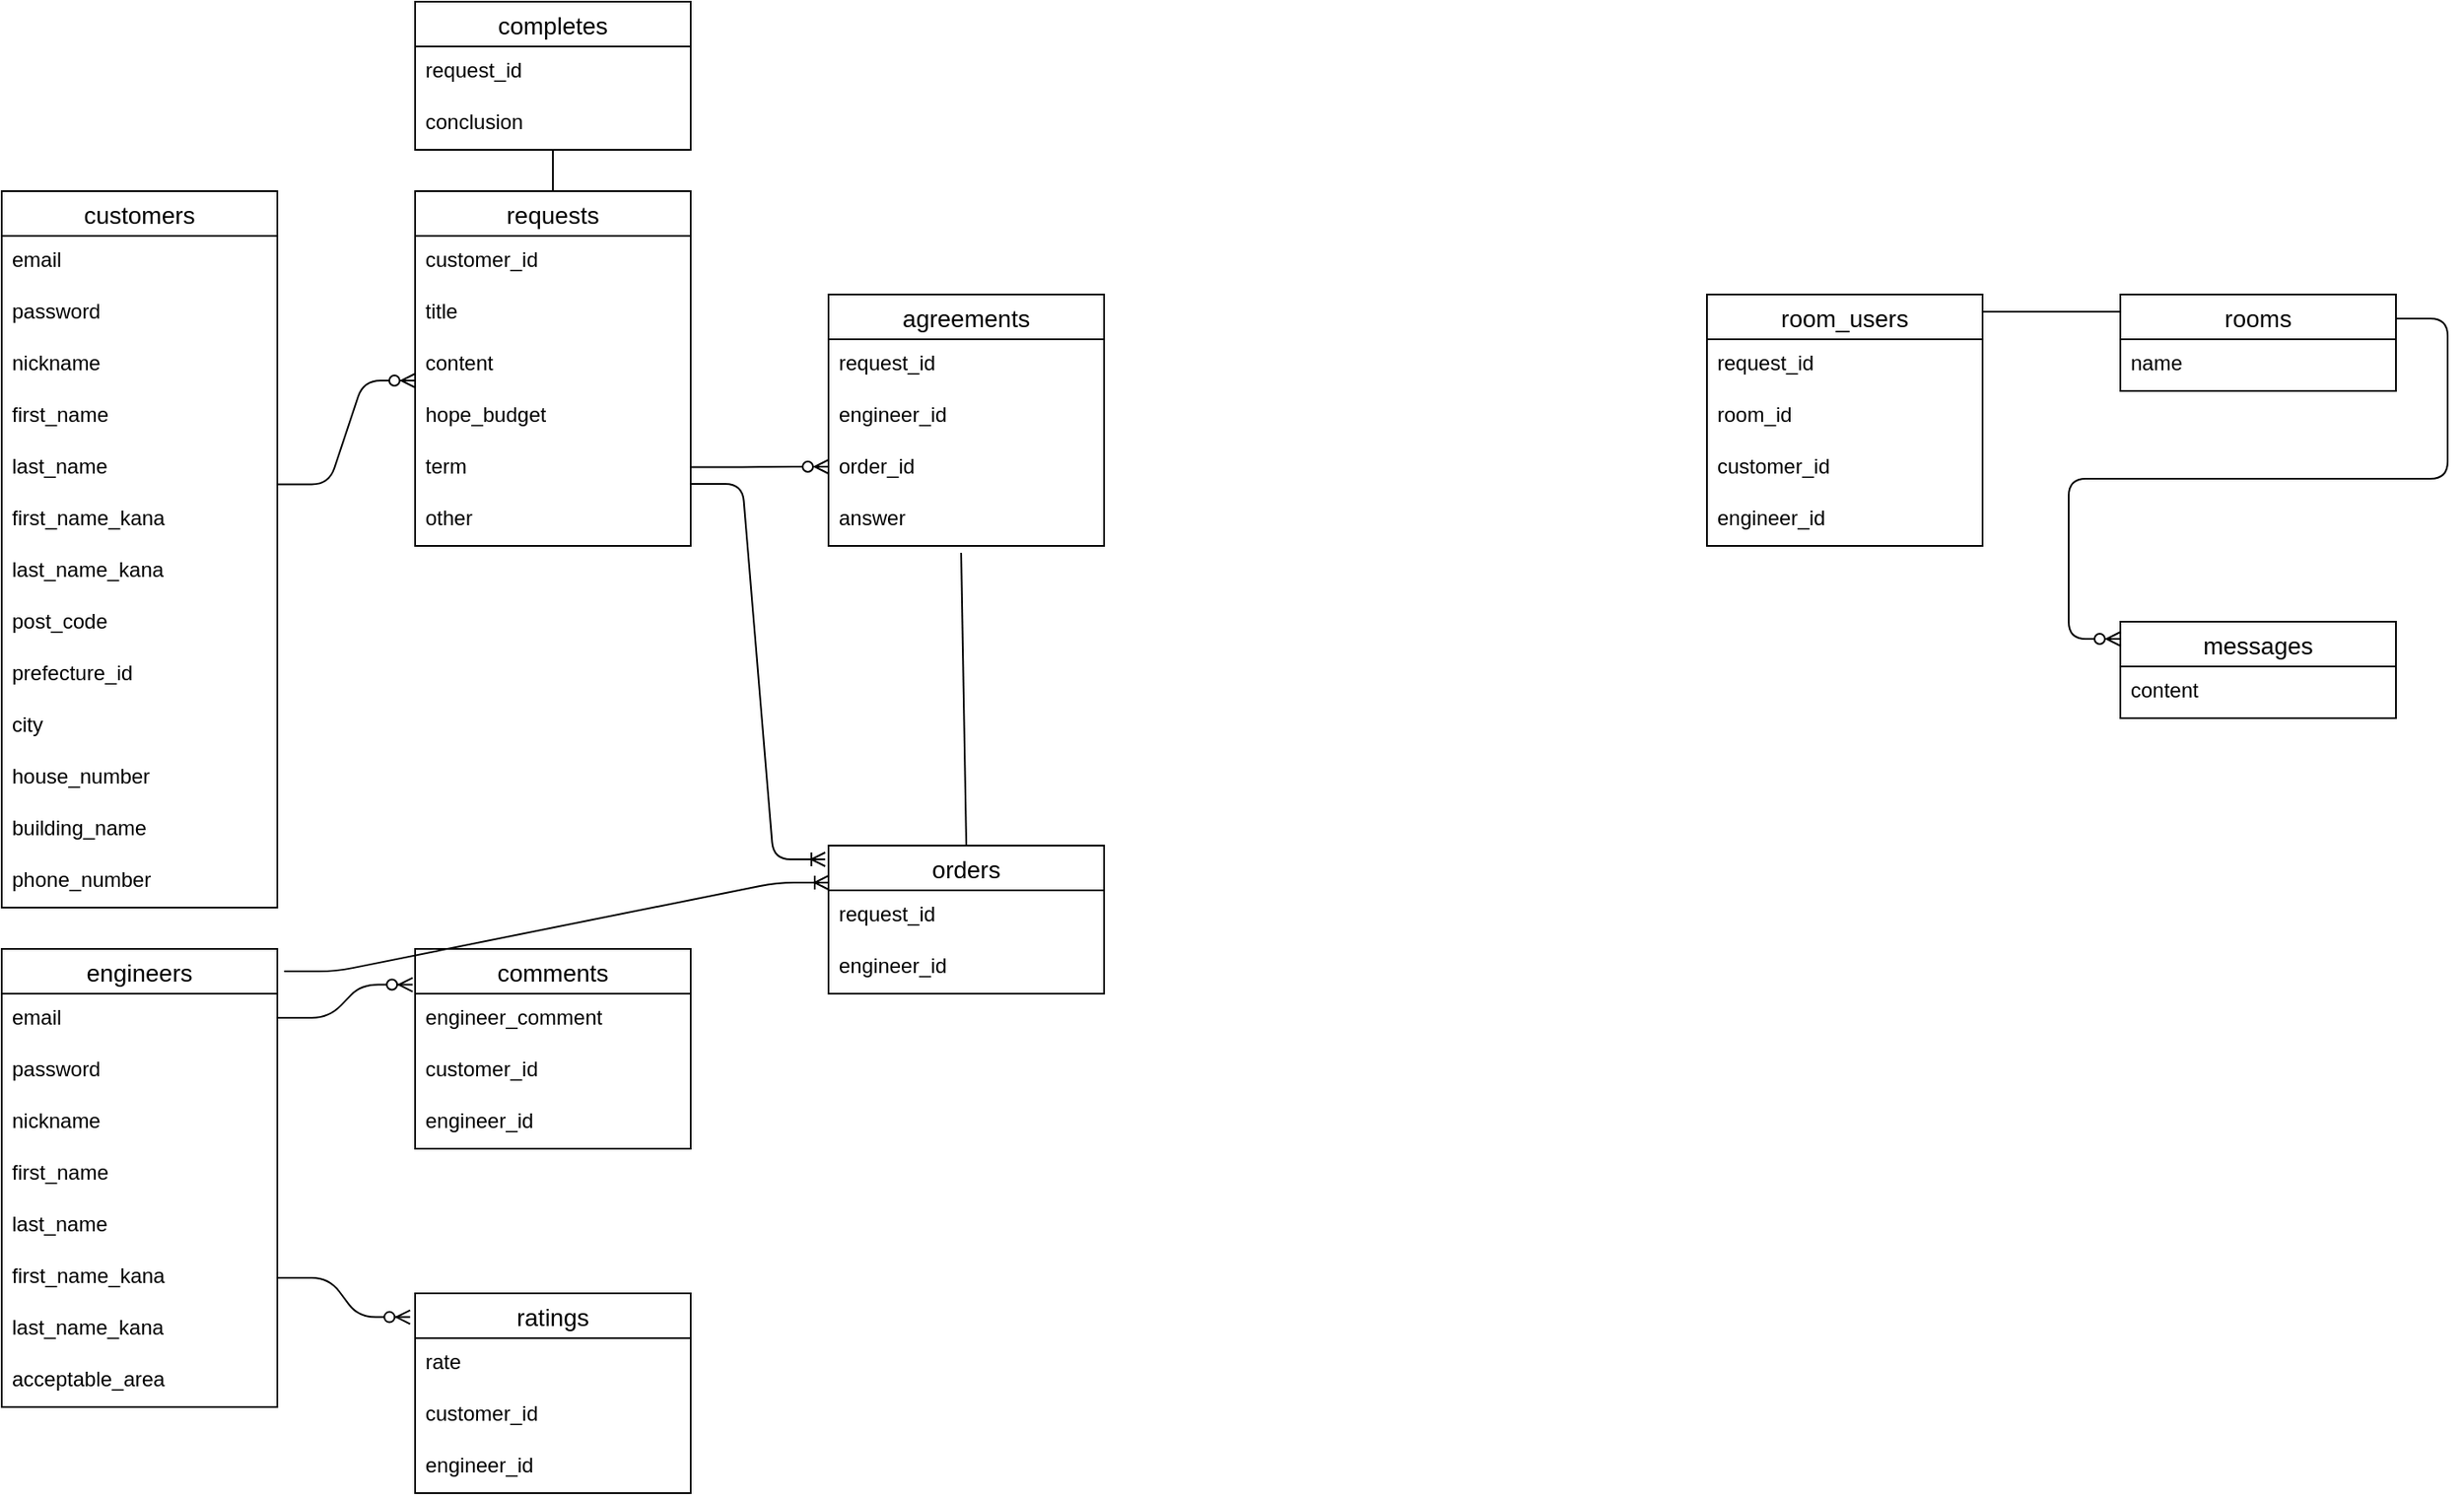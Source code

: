 <mxfile version="14.2.4" type="embed">
    <diagram id="kD2cSk-eVsyRcBKnv0tv" name="ページ1">
        <mxGraphModel dx="554" dy="559" grid="1" gridSize="10" guides="1" tooltips="1" connect="1" arrows="1" fold="1" page="1" pageScale="1" pageWidth="850" pageHeight="1100" math="0" shadow="0">
            <root>
                <mxCell id="0"/>
                <mxCell id="1" parent="0"/>
                <mxCell id="2" value="customers" style="swimlane;fontStyle=0;childLayout=stackLayout;horizontal=1;startSize=26;horizontalStack=0;resizeParent=1;resizeParentMax=0;resizeLast=0;collapsible=1;marginBottom=0;align=center;fontSize=14;" parent="1" vertex="1">
                    <mxGeometry x="40" y="120" width="160" height="416" as="geometry"/>
                </mxCell>
                <mxCell id="3" value="email" style="text;strokeColor=none;fillColor=none;spacingLeft=4;spacingRight=4;overflow=hidden;rotatable=0;points=[[0,0.5],[1,0.5]];portConstraint=eastwest;fontSize=12;" parent="2" vertex="1">
                    <mxGeometry y="26" width="160" height="30" as="geometry"/>
                </mxCell>
                <mxCell id="4" value="password" style="text;strokeColor=none;fillColor=none;spacingLeft=4;spacingRight=4;overflow=hidden;rotatable=0;points=[[0,0.5],[1,0.5]];portConstraint=eastwest;fontSize=12;" parent="2" vertex="1">
                    <mxGeometry y="56" width="160" height="30" as="geometry"/>
                </mxCell>
                <mxCell id="5" value="nickname" style="text;strokeColor=none;fillColor=none;spacingLeft=4;spacingRight=4;overflow=hidden;rotatable=0;points=[[0,0.5],[1,0.5]];portConstraint=eastwest;fontSize=12;" parent="2" vertex="1">
                    <mxGeometry y="86" width="160" height="30" as="geometry"/>
                </mxCell>
                <mxCell id="6" value="first_name" style="text;strokeColor=none;fillColor=none;spacingLeft=4;spacingRight=4;overflow=hidden;rotatable=0;points=[[0,0.5],[1,0.5]];portConstraint=eastwest;fontSize=12;" parent="2" vertex="1">
                    <mxGeometry y="116" width="160" height="30" as="geometry"/>
                </mxCell>
                <mxCell id="7" value="last_name" style="text;strokeColor=none;fillColor=none;spacingLeft=4;spacingRight=4;overflow=hidden;rotatable=0;points=[[0,0.5],[1,0.5]];portConstraint=eastwest;fontSize=12;" parent="2" vertex="1">
                    <mxGeometry y="146" width="160" height="30" as="geometry"/>
                </mxCell>
                <mxCell id="8" value="first_name_kana" style="text;strokeColor=none;fillColor=none;spacingLeft=4;spacingRight=4;overflow=hidden;rotatable=0;points=[[0,0.5],[1,0.5]];portConstraint=eastwest;fontSize=12;" parent="2" vertex="1">
                    <mxGeometry y="176" width="160" height="30" as="geometry"/>
                </mxCell>
                <mxCell id="9" value="last_name_kana" style="text;strokeColor=none;fillColor=none;spacingLeft=4;spacingRight=4;overflow=hidden;rotatable=0;points=[[0,0.5],[1,0.5]];portConstraint=eastwest;fontSize=12;" parent="2" vertex="1">
                    <mxGeometry y="206" width="160" height="30" as="geometry"/>
                </mxCell>
                <mxCell id="121" value="post_code" style="text;strokeColor=none;fillColor=none;spacingLeft=4;spacingRight=4;overflow=hidden;rotatable=0;points=[[0,0.5],[1,0.5]];portConstraint=eastwest;fontSize=12;" parent="2" vertex="1">
                    <mxGeometry y="236" width="160" height="30" as="geometry"/>
                </mxCell>
                <mxCell id="123" value="prefecture_id" style="text;strokeColor=none;fillColor=none;spacingLeft=4;spacingRight=4;overflow=hidden;rotatable=0;points=[[0,0.5],[1,0.5]];portConstraint=eastwest;fontSize=12;" parent="2" vertex="1">
                    <mxGeometry y="266" width="160" height="30" as="geometry"/>
                </mxCell>
                <mxCell id="125" value="city" style="text;strokeColor=none;fillColor=none;spacingLeft=4;spacingRight=4;overflow=hidden;rotatable=0;points=[[0,0.5],[1,0.5]];portConstraint=eastwest;fontSize=12;" parent="2" vertex="1">
                    <mxGeometry y="296" width="160" height="30" as="geometry"/>
                </mxCell>
                <mxCell id="126" value="house_number" style="text;strokeColor=none;fillColor=none;spacingLeft=4;spacingRight=4;overflow=hidden;rotatable=0;points=[[0,0.5],[1,0.5]];portConstraint=eastwest;fontSize=12;" parent="2" vertex="1">
                    <mxGeometry y="326" width="160" height="30" as="geometry"/>
                </mxCell>
                <mxCell id="124" value="building_name" style="text;strokeColor=none;fillColor=none;spacingLeft=4;spacingRight=4;overflow=hidden;rotatable=0;points=[[0,0.5],[1,0.5]];portConstraint=eastwest;fontSize=12;" parent="2" vertex="1">
                    <mxGeometry y="356" width="160" height="30" as="geometry"/>
                </mxCell>
                <mxCell id="122" value="phone_number" style="text;strokeColor=none;fillColor=none;spacingLeft=4;spacingRight=4;overflow=hidden;rotatable=0;points=[[0,0.5],[1,0.5]];portConstraint=eastwest;fontSize=12;" parent="2" vertex="1">
                    <mxGeometry y="386" width="160" height="30" as="geometry"/>
                </mxCell>
                <mxCell id="10" value="engineers" style="swimlane;fontStyle=0;childLayout=stackLayout;horizontal=1;startSize=26;horizontalStack=0;resizeParent=1;resizeParentMax=0;resizeLast=0;collapsible=1;marginBottom=0;align=center;fontSize=14;" parent="1" vertex="1">
                    <mxGeometry x="40" y="560" width="160" height="266" as="geometry"/>
                </mxCell>
                <mxCell id="11" value="email" style="text;strokeColor=none;fillColor=none;spacingLeft=4;spacingRight=4;overflow=hidden;rotatable=0;points=[[0,0.5],[1,0.5]];portConstraint=eastwest;fontSize=12;" parent="10" vertex="1">
                    <mxGeometry y="26" width="160" height="30" as="geometry"/>
                </mxCell>
                <mxCell id="12" value="password" style="text;strokeColor=none;fillColor=none;spacingLeft=4;spacingRight=4;overflow=hidden;rotatable=0;points=[[0,0.5],[1,0.5]];portConstraint=eastwest;fontSize=12;" parent="10" vertex="1">
                    <mxGeometry y="56" width="160" height="30" as="geometry"/>
                </mxCell>
                <mxCell id="13" value="nickname" style="text;strokeColor=none;fillColor=none;spacingLeft=4;spacingRight=4;overflow=hidden;rotatable=0;points=[[0,0.5],[1,0.5]];portConstraint=eastwest;fontSize=12;" parent="10" vertex="1">
                    <mxGeometry y="86" width="160" height="30" as="geometry"/>
                </mxCell>
                <mxCell id="14" value="first_name" style="text;strokeColor=none;fillColor=none;spacingLeft=4;spacingRight=4;overflow=hidden;rotatable=0;points=[[0,0.5],[1,0.5]];portConstraint=eastwest;fontSize=12;" parent="10" vertex="1">
                    <mxGeometry y="116" width="160" height="30" as="geometry"/>
                </mxCell>
                <mxCell id="15" value="last_name" style="text;strokeColor=none;fillColor=none;spacingLeft=4;spacingRight=4;overflow=hidden;rotatable=0;points=[[0,0.5],[1,0.5]];portConstraint=eastwest;fontSize=12;" parent="10" vertex="1">
                    <mxGeometry y="146" width="160" height="30" as="geometry"/>
                </mxCell>
                <mxCell id="16" value="first_name_kana" style="text;strokeColor=none;fillColor=none;spacingLeft=4;spacingRight=4;overflow=hidden;rotatable=0;points=[[0,0.5],[1,0.5]];portConstraint=eastwest;fontSize=12;" parent="10" vertex="1">
                    <mxGeometry y="176" width="160" height="30" as="geometry"/>
                </mxCell>
                <mxCell id="17" value="last_name_kana" style="text;strokeColor=none;fillColor=none;spacingLeft=4;spacingRight=4;overflow=hidden;rotatable=0;points=[[0,0.5],[1,0.5]];portConstraint=eastwest;fontSize=12;" parent="10" vertex="1">
                    <mxGeometry y="206" width="160" height="30" as="geometry"/>
                </mxCell>
                <mxCell id="18" value="acceptable_area" style="text;strokeColor=none;fillColor=none;spacingLeft=4;spacingRight=4;overflow=hidden;rotatable=0;points=[[0,0.5],[1,0.5]];portConstraint=eastwest;fontSize=12;" parent="10" vertex="1">
                    <mxGeometry y="236" width="160" height="30" as="geometry"/>
                </mxCell>
                <mxCell id="19" value="ratings" style="swimlane;fontStyle=0;childLayout=stackLayout;horizontal=1;startSize=26;horizontalStack=0;resizeParent=1;resizeParentMax=0;resizeLast=0;collapsible=1;marginBottom=0;align=center;fontSize=14;" parent="1" vertex="1">
                    <mxGeometry x="280" y="760" width="160" height="116" as="geometry"/>
                </mxCell>
                <mxCell id="20" value="rate" style="text;strokeColor=none;fillColor=none;spacingLeft=4;spacingRight=4;overflow=hidden;rotatable=0;points=[[0,0.5],[1,0.5]];portConstraint=eastwest;fontSize=12;" parent="19" vertex="1">
                    <mxGeometry y="26" width="160" height="30" as="geometry"/>
                </mxCell>
                <mxCell id="39" value="customer_id" style="text;strokeColor=none;fillColor=none;spacingLeft=4;spacingRight=4;overflow=hidden;rotatable=0;points=[[0,0.5],[1,0.5]];portConstraint=eastwest;fontSize=12;" parent="19" vertex="1">
                    <mxGeometry y="56" width="160" height="30" as="geometry"/>
                </mxCell>
                <mxCell id="38" value="engineer_id" style="text;strokeColor=none;fillColor=none;spacingLeft=4;spacingRight=4;overflow=hidden;rotatable=0;points=[[0,0.5],[1,0.5]];portConstraint=eastwest;fontSize=12;" parent="19" vertex="1">
                    <mxGeometry y="86" width="160" height="30" as="geometry"/>
                </mxCell>
                <mxCell id="23" value="" style="edgeStyle=entityRelationEdgeStyle;fontSize=12;html=1;endArrow=ERzeroToMany;endFill=1;entryX=-0.018;entryY=0.119;entryDx=0;entryDy=0;entryPerimeter=0;exitX=1;exitY=0.5;exitDx=0;exitDy=0;" parent="1" source="16" target="19" edge="1">
                    <mxGeometry width="100" height="100" relative="1" as="geometry">
                        <mxPoint x="200" y="620" as="sourcePoint"/>
                        <mxPoint x="280" y="670" as="targetPoint"/>
                    </mxGeometry>
                </mxCell>
                <mxCell id="24" value="comments" style="swimlane;fontStyle=0;childLayout=stackLayout;horizontal=1;startSize=26;horizontalStack=0;resizeParent=1;resizeParentMax=0;resizeLast=0;collapsible=1;marginBottom=0;align=center;fontSize=14;" vertex="1" parent="1">
                    <mxGeometry x="280" y="560" width="160" height="116" as="geometry">
                        <mxRectangle x="280" y="520" width="100" height="26" as="alternateBounds"/>
                    </mxGeometry>
                </mxCell>
                <mxCell id="25" value="engineer_comment" style="text;strokeColor=none;fillColor=none;spacingLeft=4;spacingRight=4;overflow=hidden;rotatable=0;points=[[0,0.5],[1,0.5]];portConstraint=eastwest;fontSize=12;" vertex="1" parent="24">
                    <mxGeometry y="26" width="160" height="30" as="geometry"/>
                </mxCell>
                <mxCell id="35" value="customer_id" style="text;strokeColor=none;fillColor=none;spacingLeft=4;spacingRight=4;overflow=hidden;rotatable=0;points=[[0,0.5],[1,0.5]];portConstraint=eastwest;fontSize=12;" vertex="1" parent="24">
                    <mxGeometry y="56" width="160" height="30" as="geometry"/>
                </mxCell>
                <mxCell id="34" value="engineer_id" style="text;strokeColor=none;fillColor=none;spacingLeft=4;spacingRight=4;overflow=hidden;rotatable=0;points=[[0,0.5],[1,0.5]];portConstraint=eastwest;fontSize=12;" vertex="1" parent="24">
                    <mxGeometry y="86" width="160" height="30" as="geometry"/>
                </mxCell>
                <mxCell id="31" value="" style="edgeStyle=entityRelationEdgeStyle;fontSize=12;html=1;endArrow=ERzeroToMany;endFill=1;entryX=-0.009;entryY=0.179;entryDx=0;entryDy=0;entryPerimeter=0;" edge="1" parent="1" target="24">
                    <mxGeometry width="100" height="100" relative="1" as="geometry">
                        <mxPoint x="200" y="600" as="sourcePoint"/>
                        <mxPoint x="270" y="570" as="targetPoint"/>
                    </mxGeometry>
                </mxCell>
                <mxCell id="40" value="requests" style="swimlane;fontStyle=0;childLayout=stackLayout;horizontal=1;startSize=26;horizontalStack=0;resizeParent=1;resizeParentMax=0;resizeLast=0;collapsible=1;marginBottom=0;align=center;fontSize=14;" parent="1" vertex="1">
                    <mxGeometry x="280" y="120" width="160" height="206" as="geometry"/>
                </mxCell>
                <mxCell id="94" value="customer_id" style="text;strokeColor=none;fillColor=none;spacingLeft=4;spacingRight=4;overflow=hidden;rotatable=0;points=[[0,0.5],[1,0.5]];portConstraint=eastwest;fontSize=12;" parent="40" vertex="1">
                    <mxGeometry y="26" width="160" height="30" as="geometry"/>
                </mxCell>
                <mxCell id="41" value="title" style="text;strokeColor=none;fillColor=none;spacingLeft=4;spacingRight=4;overflow=hidden;rotatable=0;points=[[0,0.5],[1,0.5]];portConstraint=eastwest;fontSize=12;" parent="40" vertex="1">
                    <mxGeometry y="56" width="160" height="30" as="geometry"/>
                </mxCell>
                <mxCell id="42" value="content" style="text;strokeColor=none;fillColor=none;spacingLeft=4;spacingRight=4;overflow=hidden;rotatable=0;points=[[0,0.5],[1,0.5]];portConstraint=eastwest;fontSize=12;" parent="40" vertex="1">
                    <mxGeometry y="86" width="160" height="30" as="geometry"/>
                </mxCell>
                <mxCell id="43" value="hope_budget" style="text;strokeColor=none;fillColor=none;spacingLeft=4;spacingRight=4;overflow=hidden;rotatable=0;points=[[0,0.5],[1,0.5]];portConstraint=eastwest;fontSize=12;" parent="40" vertex="1">
                    <mxGeometry y="116" width="160" height="30" as="geometry"/>
                </mxCell>
                <mxCell id="44" value="term" style="text;strokeColor=none;fillColor=none;spacingLeft=4;spacingRight=4;overflow=hidden;rotatable=0;points=[[0,0.5],[1,0.5]];portConstraint=eastwest;fontSize=12;" parent="40" vertex="1">
                    <mxGeometry y="146" width="160" height="30" as="geometry"/>
                </mxCell>
                <mxCell id="77" value="other" style="text;strokeColor=none;fillColor=none;spacingLeft=4;spacingRight=4;overflow=hidden;rotatable=0;points=[[0,0.5],[1,0.5]];portConstraint=eastwest;fontSize=12;" parent="40" vertex="1">
                    <mxGeometry y="176" width="160" height="30" as="geometry"/>
                </mxCell>
                <mxCell id="46" value="room_users" style="swimlane;fontStyle=0;childLayout=stackLayout;horizontal=1;startSize=26;horizontalStack=0;resizeParent=1;resizeParentMax=0;resizeLast=0;collapsible=1;marginBottom=0;align=center;fontSize=14;" parent="1" vertex="1">
                    <mxGeometry x="1030" y="180" width="160" height="146" as="geometry"/>
                </mxCell>
                <mxCell id="47" value="request_id" style="text;strokeColor=none;fillColor=none;spacingLeft=4;spacingRight=4;overflow=hidden;rotatable=0;points=[[0,0.5],[1,0.5]];portConstraint=eastwest;fontSize=12;" parent="46" vertex="1">
                    <mxGeometry y="26" width="160" height="30" as="geometry"/>
                </mxCell>
                <mxCell id="91" value="room_id" style="text;strokeColor=none;fillColor=none;spacingLeft=4;spacingRight=4;overflow=hidden;rotatable=0;points=[[0,0.5],[1,0.5]];portConstraint=eastwest;fontSize=12;" parent="46" vertex="1">
                    <mxGeometry y="56" width="160" height="30" as="geometry"/>
                </mxCell>
                <mxCell id="49" value="customer_id" style="text;strokeColor=none;fillColor=none;spacingLeft=4;spacingRight=4;overflow=hidden;rotatable=0;points=[[0,0.5],[1,0.5]];portConstraint=eastwest;fontSize=12;" parent="46" vertex="1">
                    <mxGeometry y="86" width="160" height="30" as="geometry"/>
                </mxCell>
                <mxCell id="48" value="engineer_id" style="text;strokeColor=none;fillColor=none;spacingLeft=4;spacingRight=4;overflow=hidden;rotatable=0;points=[[0,0.5],[1,0.5]];portConstraint=eastwest;fontSize=12;" parent="46" vertex="1">
                    <mxGeometry y="116" width="160" height="30" as="geometry"/>
                </mxCell>
                <mxCell id="53" value="rooms" style="swimlane;fontStyle=0;childLayout=stackLayout;horizontal=1;startSize=26;horizontalStack=0;resizeParent=1;resizeParentMax=0;resizeLast=0;collapsible=1;marginBottom=0;align=center;fontSize=14;" parent="1" vertex="1">
                    <mxGeometry x="1270" y="180" width="160" height="56" as="geometry">
                        <mxRectangle x="760" y="180" width="70" height="26" as="alternateBounds"/>
                    </mxGeometry>
                </mxCell>
                <mxCell id="54" value="name" style="text;strokeColor=none;fillColor=none;spacingLeft=4;spacingRight=4;overflow=hidden;rotatable=0;points=[[0,0.5],[1,0.5]];portConstraint=eastwest;fontSize=12;" parent="53" vertex="1">
                    <mxGeometry y="26" width="160" height="30" as="geometry"/>
                </mxCell>
                <mxCell id="62" value="" style="edgeStyle=entityRelationEdgeStyle;fontSize=12;html=1;endArrow=ERzeroToMany;endFill=1;entryX=0;entryY=0.8;entryDx=0;entryDy=0;entryPerimeter=0;" parent="1" target="42" edge="1">
                    <mxGeometry width="100" height="100" relative="1" as="geometry">
                        <mxPoint x="200" y="290.26" as="sourcePoint"/>
                        <mxPoint x="240" y="290" as="targetPoint"/>
                    </mxGeometry>
                </mxCell>
                <mxCell id="63" value="messages" style="swimlane;fontStyle=0;childLayout=stackLayout;horizontal=1;startSize=26;horizontalStack=0;resizeParent=1;resizeParentMax=0;resizeLast=0;collapsible=1;marginBottom=0;align=center;fontSize=14;" parent="1" vertex="1">
                    <mxGeometry x="1270" y="370" width="160" height="56" as="geometry"/>
                </mxCell>
                <mxCell id="64" value="content" style="text;strokeColor=none;fillColor=none;spacingLeft=4;spacingRight=4;overflow=hidden;rotatable=0;points=[[0,0.5],[1,0.5]];portConstraint=eastwest;fontSize=12;" parent="63" vertex="1">
                    <mxGeometry y="26" width="160" height="30" as="geometry"/>
                </mxCell>
                <mxCell id="74" value="" style="edgeStyle=entityRelationEdgeStyle;fontSize=12;html=1;endArrow=ERzeroToMany;endFill=1;exitX=1;exitY=0.25;exitDx=0;exitDy=0;" parent="1" source="53" edge="1">
                    <mxGeometry width="100" height="100" relative="1" as="geometry">
                        <mxPoint x="1370" y="280" as="sourcePoint"/>
                        <mxPoint x="1270" y="380" as="targetPoint"/>
                    </mxGeometry>
                </mxCell>
                <mxCell id="78" value="orders" style="swimlane;fontStyle=0;childLayout=stackLayout;horizontal=1;startSize=26;horizontalStack=0;resizeParent=1;resizeParentMax=0;resizeLast=0;collapsible=1;marginBottom=0;align=center;fontSize=14;" parent="1" vertex="1">
                    <mxGeometry x="520" y="500" width="160" height="86" as="geometry"/>
                </mxCell>
                <mxCell id="79" value="request_id" style="text;strokeColor=none;fillColor=none;spacingLeft=4;spacingRight=4;overflow=hidden;rotatable=0;points=[[0,0.5],[1,0.5]];portConstraint=eastwest;fontSize=12;" parent="78" vertex="1">
                    <mxGeometry y="26" width="160" height="30" as="geometry"/>
                </mxCell>
                <mxCell id="80" value="engineer_id" style="text;strokeColor=none;fillColor=none;spacingLeft=4;spacingRight=4;overflow=hidden;rotatable=0;points=[[0,0.5],[1,0.5]];portConstraint=eastwest;fontSize=12;" parent="78" vertex="1">
                    <mxGeometry y="56" width="160" height="30" as="geometry"/>
                </mxCell>
                <mxCell id="92" value="" style="endArrow=none;html=1;rounded=0;" parent="1" edge="1">
                    <mxGeometry relative="1" as="geometry">
                        <mxPoint x="1190" y="190" as="sourcePoint"/>
                        <mxPoint x="1270" y="190" as="targetPoint"/>
                    </mxGeometry>
                </mxCell>
                <mxCell id="98" value="" style="edgeStyle=entityRelationEdgeStyle;fontSize=12;html=1;endArrow=ERoneToMany;entryX=-0.012;entryY=0.093;entryDx=0;entryDy=0;entryPerimeter=0;" parent="1" target="78" edge="1">
                    <mxGeometry width="100" height="100" relative="1" as="geometry">
                        <mxPoint x="440" y="290" as="sourcePoint"/>
                        <mxPoint x="510" y="430" as="targetPoint"/>
                    </mxGeometry>
                </mxCell>
                <mxCell id="99" value="" style="edgeStyle=entityRelationEdgeStyle;fontSize=12;html=1;endArrow=ERoneToMany;exitX=1.025;exitY=0.049;exitDx=0;exitDy=0;exitPerimeter=0;entryX=0;entryY=0.25;entryDx=0;entryDy=0;" parent="1" source="10" target="78" edge="1">
                    <mxGeometry width="100" height="100" relative="1" as="geometry">
                        <mxPoint x="400" y="510" as="sourcePoint"/>
                        <mxPoint x="510" y="464" as="targetPoint"/>
                    </mxGeometry>
                </mxCell>
                <mxCell id="101" value="agreements" style="swimlane;fontStyle=0;childLayout=stackLayout;horizontal=1;startSize=26;horizontalStack=0;resizeParent=1;resizeParentMax=0;resizeLast=0;collapsible=1;marginBottom=0;align=center;fontSize=14;" parent="1" vertex="1">
                    <mxGeometry x="520" y="180" width="160" height="146" as="geometry"/>
                </mxCell>
                <mxCell id="102" value="request_id" style="text;strokeColor=none;fillColor=none;spacingLeft=4;spacingRight=4;overflow=hidden;rotatable=0;points=[[0,0.5],[1,0.5]];portConstraint=eastwest;fontSize=12;" parent="101" vertex="1">
                    <mxGeometry y="26" width="160" height="30" as="geometry"/>
                </mxCell>
                <mxCell id="103" value="engineer_id" style="text;strokeColor=none;fillColor=none;spacingLeft=4;spacingRight=4;overflow=hidden;rotatable=0;points=[[0,0.5],[1,0.5]];portConstraint=eastwest;fontSize=12;" parent="101" vertex="1">
                    <mxGeometry y="56" width="160" height="30" as="geometry"/>
                </mxCell>
                <mxCell id="117" value="order_id" style="text;strokeColor=none;fillColor=none;spacingLeft=4;spacingRight=4;overflow=hidden;rotatable=0;points=[[0,0.5],[1,0.5]];portConstraint=eastwest;fontSize=12;" parent="101" vertex="1">
                    <mxGeometry y="86" width="160" height="30" as="geometry"/>
                </mxCell>
                <mxCell id="120" value="answer" style="text;strokeColor=none;fillColor=none;spacingLeft=4;spacingRight=4;overflow=hidden;rotatable=0;points=[[0,0.5],[1,0.5]];portConstraint=eastwest;fontSize=12;" parent="101" vertex="1">
                    <mxGeometry y="116" width="160" height="30" as="geometry"/>
                </mxCell>
                <mxCell id="106" value="completes" style="swimlane;fontStyle=0;childLayout=stackLayout;horizontal=1;startSize=26;horizontalStack=0;resizeParent=1;resizeParentMax=0;resizeLast=0;collapsible=1;marginBottom=0;align=center;fontSize=14;" parent="1" vertex="1">
                    <mxGeometry x="280" y="10" width="160" height="86" as="geometry"/>
                </mxCell>
                <mxCell id="107" value="request_id" style="text;strokeColor=none;fillColor=none;spacingLeft=4;spacingRight=4;overflow=hidden;rotatable=0;points=[[0,0.5],[1,0.5]];portConstraint=eastwest;fontSize=12;" parent="106" vertex="1">
                    <mxGeometry y="26" width="160" height="30" as="geometry"/>
                </mxCell>
                <mxCell id="108" value="conclusion" style="text;strokeColor=none;fillColor=none;spacingLeft=4;spacingRight=4;overflow=hidden;rotatable=0;points=[[0,0.5],[1,0.5]];portConstraint=eastwest;fontSize=12;" parent="106" vertex="1">
                    <mxGeometry y="56" width="160" height="30" as="geometry"/>
                </mxCell>
                <mxCell id="113" value="" style="endArrow=none;html=1;rounded=0;entryX=0.5;entryY=1;entryDx=0;entryDy=0;entryPerimeter=0;exitX=0.5;exitY=0;exitDx=0;exitDy=0;" parent="1" source="40" target="108" edge="1">
                    <mxGeometry relative="1" as="geometry">
                        <mxPoint x="682" y="244" as="sourcePoint"/>
                        <mxPoint x="770" y="300" as="targetPoint"/>
                    </mxGeometry>
                </mxCell>
                <mxCell id="118" value="" style="endArrow=none;html=1;rounded=0;exitX=0.5;exitY=0;exitDx=0;exitDy=0;" parent="1" source="78" edge="1">
                    <mxGeometry relative="1" as="geometry">
                        <mxPoint x="710" y="340" as="sourcePoint"/>
                        <mxPoint x="597" y="330" as="targetPoint"/>
                    </mxGeometry>
                </mxCell>
                <mxCell id="119" value="" style="edgeStyle=entityRelationEdgeStyle;fontSize=12;html=1;endArrow=ERzeroToMany;endFill=1;entryX=0;entryY=0.8;entryDx=0;entryDy=0;entryPerimeter=0;" parent="1" edge="1">
                    <mxGeometry width="100" height="100" relative="1" as="geometry">
                        <mxPoint x="440" y="280.26" as="sourcePoint"/>
                        <mxPoint x="520" y="280" as="targetPoint"/>
                    </mxGeometry>
                </mxCell>
            </root>
        </mxGraphModel>
    </diagram>
</mxfile>